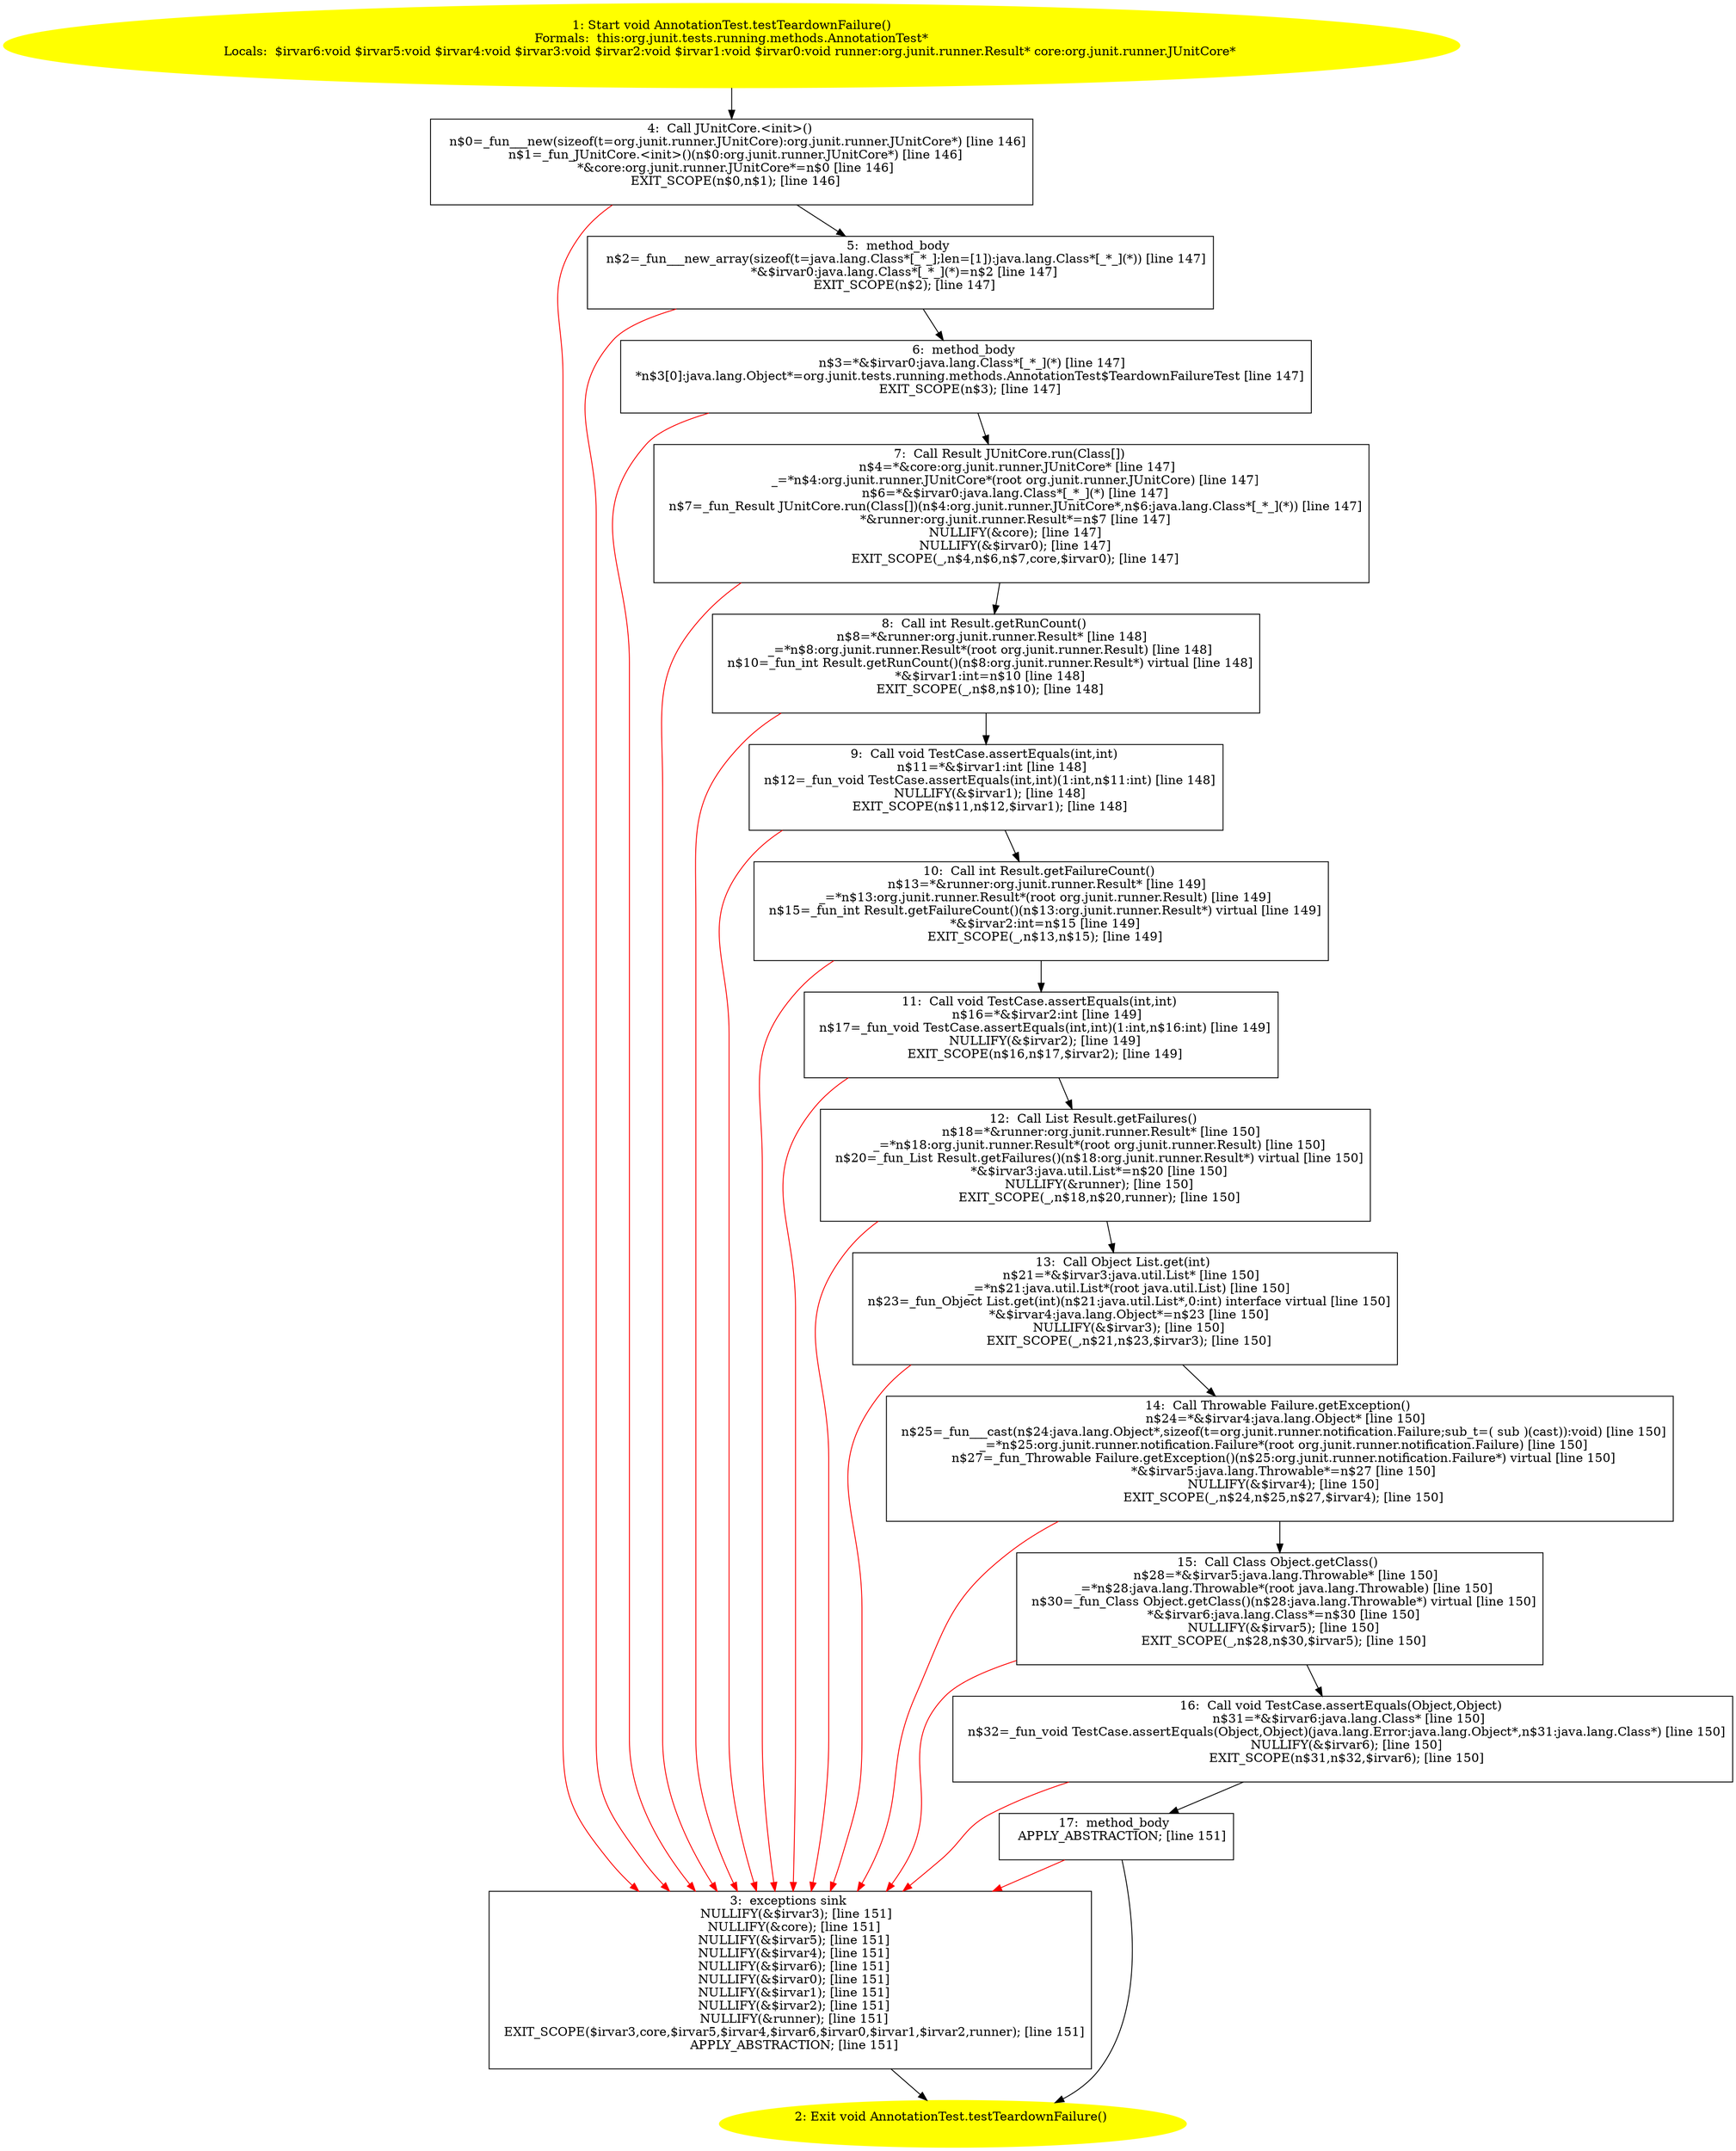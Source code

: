 /* @generated */
digraph cfg {
"org.junit.tests.running.methods.AnnotationTest.testTeardownFailure():void.fe1ce4a982fdc5f798a5dbe9c7b875a6_1" [label="1: Start void AnnotationTest.testTeardownFailure()\nFormals:  this:org.junit.tests.running.methods.AnnotationTest*\nLocals:  $irvar6:void $irvar5:void $irvar4:void $irvar3:void $irvar2:void $irvar1:void $irvar0:void runner:org.junit.runner.Result* core:org.junit.runner.JUnitCore* \n  " color=yellow style=filled]
	

	 "org.junit.tests.running.methods.AnnotationTest.testTeardownFailure():void.fe1ce4a982fdc5f798a5dbe9c7b875a6_1" -> "org.junit.tests.running.methods.AnnotationTest.testTeardownFailure():void.fe1ce4a982fdc5f798a5dbe9c7b875a6_4" ;
"org.junit.tests.running.methods.AnnotationTest.testTeardownFailure():void.fe1ce4a982fdc5f798a5dbe9c7b875a6_2" [label="2: Exit void AnnotationTest.testTeardownFailure() \n  " color=yellow style=filled]
	

"org.junit.tests.running.methods.AnnotationTest.testTeardownFailure():void.fe1ce4a982fdc5f798a5dbe9c7b875a6_3" [label="3:  exceptions sink \n   NULLIFY(&$irvar3); [line 151]\n  NULLIFY(&core); [line 151]\n  NULLIFY(&$irvar5); [line 151]\n  NULLIFY(&$irvar4); [line 151]\n  NULLIFY(&$irvar6); [line 151]\n  NULLIFY(&$irvar0); [line 151]\n  NULLIFY(&$irvar1); [line 151]\n  NULLIFY(&$irvar2); [line 151]\n  NULLIFY(&runner); [line 151]\n  EXIT_SCOPE($irvar3,core,$irvar5,$irvar4,$irvar6,$irvar0,$irvar1,$irvar2,runner); [line 151]\n  APPLY_ABSTRACTION; [line 151]\n " shape="box"]
	

	 "org.junit.tests.running.methods.AnnotationTest.testTeardownFailure():void.fe1ce4a982fdc5f798a5dbe9c7b875a6_3" -> "org.junit.tests.running.methods.AnnotationTest.testTeardownFailure():void.fe1ce4a982fdc5f798a5dbe9c7b875a6_2" ;
"org.junit.tests.running.methods.AnnotationTest.testTeardownFailure():void.fe1ce4a982fdc5f798a5dbe9c7b875a6_4" [label="4:  Call JUnitCore.<init>() \n   n$0=_fun___new(sizeof(t=org.junit.runner.JUnitCore):org.junit.runner.JUnitCore*) [line 146]\n  n$1=_fun_JUnitCore.<init>()(n$0:org.junit.runner.JUnitCore*) [line 146]\n  *&core:org.junit.runner.JUnitCore*=n$0 [line 146]\n  EXIT_SCOPE(n$0,n$1); [line 146]\n " shape="box"]
	

	 "org.junit.tests.running.methods.AnnotationTest.testTeardownFailure():void.fe1ce4a982fdc5f798a5dbe9c7b875a6_4" -> "org.junit.tests.running.methods.AnnotationTest.testTeardownFailure():void.fe1ce4a982fdc5f798a5dbe9c7b875a6_5" ;
	 "org.junit.tests.running.methods.AnnotationTest.testTeardownFailure():void.fe1ce4a982fdc5f798a5dbe9c7b875a6_4" -> "org.junit.tests.running.methods.AnnotationTest.testTeardownFailure():void.fe1ce4a982fdc5f798a5dbe9c7b875a6_3" [color="red" ];
"org.junit.tests.running.methods.AnnotationTest.testTeardownFailure():void.fe1ce4a982fdc5f798a5dbe9c7b875a6_5" [label="5:  method_body \n   n$2=_fun___new_array(sizeof(t=java.lang.Class*[_*_];len=[1]):java.lang.Class*[_*_](*)) [line 147]\n  *&$irvar0:java.lang.Class*[_*_](*)=n$2 [line 147]\n  EXIT_SCOPE(n$2); [line 147]\n " shape="box"]
	

	 "org.junit.tests.running.methods.AnnotationTest.testTeardownFailure():void.fe1ce4a982fdc5f798a5dbe9c7b875a6_5" -> "org.junit.tests.running.methods.AnnotationTest.testTeardownFailure():void.fe1ce4a982fdc5f798a5dbe9c7b875a6_6" ;
	 "org.junit.tests.running.methods.AnnotationTest.testTeardownFailure():void.fe1ce4a982fdc5f798a5dbe9c7b875a6_5" -> "org.junit.tests.running.methods.AnnotationTest.testTeardownFailure():void.fe1ce4a982fdc5f798a5dbe9c7b875a6_3" [color="red" ];
"org.junit.tests.running.methods.AnnotationTest.testTeardownFailure():void.fe1ce4a982fdc5f798a5dbe9c7b875a6_6" [label="6:  method_body \n   n$3=*&$irvar0:java.lang.Class*[_*_](*) [line 147]\n  *n$3[0]:java.lang.Object*=org.junit.tests.running.methods.AnnotationTest$TeardownFailureTest [line 147]\n  EXIT_SCOPE(n$3); [line 147]\n " shape="box"]
	

	 "org.junit.tests.running.methods.AnnotationTest.testTeardownFailure():void.fe1ce4a982fdc5f798a5dbe9c7b875a6_6" -> "org.junit.tests.running.methods.AnnotationTest.testTeardownFailure():void.fe1ce4a982fdc5f798a5dbe9c7b875a6_7" ;
	 "org.junit.tests.running.methods.AnnotationTest.testTeardownFailure():void.fe1ce4a982fdc5f798a5dbe9c7b875a6_6" -> "org.junit.tests.running.methods.AnnotationTest.testTeardownFailure():void.fe1ce4a982fdc5f798a5dbe9c7b875a6_3" [color="red" ];
"org.junit.tests.running.methods.AnnotationTest.testTeardownFailure():void.fe1ce4a982fdc5f798a5dbe9c7b875a6_7" [label="7:  Call Result JUnitCore.run(Class[]) \n   n$4=*&core:org.junit.runner.JUnitCore* [line 147]\n  _=*n$4:org.junit.runner.JUnitCore*(root org.junit.runner.JUnitCore) [line 147]\n  n$6=*&$irvar0:java.lang.Class*[_*_](*) [line 147]\n  n$7=_fun_Result JUnitCore.run(Class[])(n$4:org.junit.runner.JUnitCore*,n$6:java.lang.Class*[_*_](*)) [line 147]\n  *&runner:org.junit.runner.Result*=n$7 [line 147]\n  NULLIFY(&core); [line 147]\n  NULLIFY(&$irvar0); [line 147]\n  EXIT_SCOPE(_,n$4,n$6,n$7,core,$irvar0); [line 147]\n " shape="box"]
	

	 "org.junit.tests.running.methods.AnnotationTest.testTeardownFailure():void.fe1ce4a982fdc5f798a5dbe9c7b875a6_7" -> "org.junit.tests.running.methods.AnnotationTest.testTeardownFailure():void.fe1ce4a982fdc5f798a5dbe9c7b875a6_8" ;
	 "org.junit.tests.running.methods.AnnotationTest.testTeardownFailure():void.fe1ce4a982fdc5f798a5dbe9c7b875a6_7" -> "org.junit.tests.running.methods.AnnotationTest.testTeardownFailure():void.fe1ce4a982fdc5f798a5dbe9c7b875a6_3" [color="red" ];
"org.junit.tests.running.methods.AnnotationTest.testTeardownFailure():void.fe1ce4a982fdc5f798a5dbe9c7b875a6_8" [label="8:  Call int Result.getRunCount() \n   n$8=*&runner:org.junit.runner.Result* [line 148]\n  _=*n$8:org.junit.runner.Result*(root org.junit.runner.Result) [line 148]\n  n$10=_fun_int Result.getRunCount()(n$8:org.junit.runner.Result*) virtual [line 148]\n  *&$irvar1:int=n$10 [line 148]\n  EXIT_SCOPE(_,n$8,n$10); [line 148]\n " shape="box"]
	

	 "org.junit.tests.running.methods.AnnotationTest.testTeardownFailure():void.fe1ce4a982fdc5f798a5dbe9c7b875a6_8" -> "org.junit.tests.running.methods.AnnotationTest.testTeardownFailure():void.fe1ce4a982fdc5f798a5dbe9c7b875a6_9" ;
	 "org.junit.tests.running.methods.AnnotationTest.testTeardownFailure():void.fe1ce4a982fdc5f798a5dbe9c7b875a6_8" -> "org.junit.tests.running.methods.AnnotationTest.testTeardownFailure():void.fe1ce4a982fdc5f798a5dbe9c7b875a6_3" [color="red" ];
"org.junit.tests.running.methods.AnnotationTest.testTeardownFailure():void.fe1ce4a982fdc5f798a5dbe9c7b875a6_9" [label="9:  Call void TestCase.assertEquals(int,int) \n   n$11=*&$irvar1:int [line 148]\n  n$12=_fun_void TestCase.assertEquals(int,int)(1:int,n$11:int) [line 148]\n  NULLIFY(&$irvar1); [line 148]\n  EXIT_SCOPE(n$11,n$12,$irvar1); [line 148]\n " shape="box"]
	

	 "org.junit.tests.running.methods.AnnotationTest.testTeardownFailure():void.fe1ce4a982fdc5f798a5dbe9c7b875a6_9" -> "org.junit.tests.running.methods.AnnotationTest.testTeardownFailure():void.fe1ce4a982fdc5f798a5dbe9c7b875a6_10" ;
	 "org.junit.tests.running.methods.AnnotationTest.testTeardownFailure():void.fe1ce4a982fdc5f798a5dbe9c7b875a6_9" -> "org.junit.tests.running.methods.AnnotationTest.testTeardownFailure():void.fe1ce4a982fdc5f798a5dbe9c7b875a6_3" [color="red" ];
"org.junit.tests.running.methods.AnnotationTest.testTeardownFailure():void.fe1ce4a982fdc5f798a5dbe9c7b875a6_10" [label="10:  Call int Result.getFailureCount() \n   n$13=*&runner:org.junit.runner.Result* [line 149]\n  _=*n$13:org.junit.runner.Result*(root org.junit.runner.Result) [line 149]\n  n$15=_fun_int Result.getFailureCount()(n$13:org.junit.runner.Result*) virtual [line 149]\n  *&$irvar2:int=n$15 [line 149]\n  EXIT_SCOPE(_,n$13,n$15); [line 149]\n " shape="box"]
	

	 "org.junit.tests.running.methods.AnnotationTest.testTeardownFailure():void.fe1ce4a982fdc5f798a5dbe9c7b875a6_10" -> "org.junit.tests.running.methods.AnnotationTest.testTeardownFailure():void.fe1ce4a982fdc5f798a5dbe9c7b875a6_11" ;
	 "org.junit.tests.running.methods.AnnotationTest.testTeardownFailure():void.fe1ce4a982fdc5f798a5dbe9c7b875a6_10" -> "org.junit.tests.running.methods.AnnotationTest.testTeardownFailure():void.fe1ce4a982fdc5f798a5dbe9c7b875a6_3" [color="red" ];
"org.junit.tests.running.methods.AnnotationTest.testTeardownFailure():void.fe1ce4a982fdc5f798a5dbe9c7b875a6_11" [label="11:  Call void TestCase.assertEquals(int,int) \n   n$16=*&$irvar2:int [line 149]\n  n$17=_fun_void TestCase.assertEquals(int,int)(1:int,n$16:int) [line 149]\n  NULLIFY(&$irvar2); [line 149]\n  EXIT_SCOPE(n$16,n$17,$irvar2); [line 149]\n " shape="box"]
	

	 "org.junit.tests.running.methods.AnnotationTest.testTeardownFailure():void.fe1ce4a982fdc5f798a5dbe9c7b875a6_11" -> "org.junit.tests.running.methods.AnnotationTest.testTeardownFailure():void.fe1ce4a982fdc5f798a5dbe9c7b875a6_12" ;
	 "org.junit.tests.running.methods.AnnotationTest.testTeardownFailure():void.fe1ce4a982fdc5f798a5dbe9c7b875a6_11" -> "org.junit.tests.running.methods.AnnotationTest.testTeardownFailure():void.fe1ce4a982fdc5f798a5dbe9c7b875a6_3" [color="red" ];
"org.junit.tests.running.methods.AnnotationTest.testTeardownFailure():void.fe1ce4a982fdc5f798a5dbe9c7b875a6_12" [label="12:  Call List Result.getFailures() \n   n$18=*&runner:org.junit.runner.Result* [line 150]\n  _=*n$18:org.junit.runner.Result*(root org.junit.runner.Result) [line 150]\n  n$20=_fun_List Result.getFailures()(n$18:org.junit.runner.Result*) virtual [line 150]\n  *&$irvar3:java.util.List*=n$20 [line 150]\n  NULLIFY(&runner); [line 150]\n  EXIT_SCOPE(_,n$18,n$20,runner); [line 150]\n " shape="box"]
	

	 "org.junit.tests.running.methods.AnnotationTest.testTeardownFailure():void.fe1ce4a982fdc5f798a5dbe9c7b875a6_12" -> "org.junit.tests.running.methods.AnnotationTest.testTeardownFailure():void.fe1ce4a982fdc5f798a5dbe9c7b875a6_13" ;
	 "org.junit.tests.running.methods.AnnotationTest.testTeardownFailure():void.fe1ce4a982fdc5f798a5dbe9c7b875a6_12" -> "org.junit.tests.running.methods.AnnotationTest.testTeardownFailure():void.fe1ce4a982fdc5f798a5dbe9c7b875a6_3" [color="red" ];
"org.junit.tests.running.methods.AnnotationTest.testTeardownFailure():void.fe1ce4a982fdc5f798a5dbe9c7b875a6_13" [label="13:  Call Object List.get(int) \n   n$21=*&$irvar3:java.util.List* [line 150]\n  _=*n$21:java.util.List*(root java.util.List) [line 150]\n  n$23=_fun_Object List.get(int)(n$21:java.util.List*,0:int) interface virtual [line 150]\n  *&$irvar4:java.lang.Object*=n$23 [line 150]\n  NULLIFY(&$irvar3); [line 150]\n  EXIT_SCOPE(_,n$21,n$23,$irvar3); [line 150]\n " shape="box"]
	

	 "org.junit.tests.running.methods.AnnotationTest.testTeardownFailure():void.fe1ce4a982fdc5f798a5dbe9c7b875a6_13" -> "org.junit.tests.running.methods.AnnotationTest.testTeardownFailure():void.fe1ce4a982fdc5f798a5dbe9c7b875a6_14" ;
	 "org.junit.tests.running.methods.AnnotationTest.testTeardownFailure():void.fe1ce4a982fdc5f798a5dbe9c7b875a6_13" -> "org.junit.tests.running.methods.AnnotationTest.testTeardownFailure():void.fe1ce4a982fdc5f798a5dbe9c7b875a6_3" [color="red" ];
"org.junit.tests.running.methods.AnnotationTest.testTeardownFailure():void.fe1ce4a982fdc5f798a5dbe9c7b875a6_14" [label="14:  Call Throwable Failure.getException() \n   n$24=*&$irvar4:java.lang.Object* [line 150]\n  n$25=_fun___cast(n$24:java.lang.Object*,sizeof(t=org.junit.runner.notification.Failure;sub_t=( sub )(cast)):void) [line 150]\n  _=*n$25:org.junit.runner.notification.Failure*(root org.junit.runner.notification.Failure) [line 150]\n  n$27=_fun_Throwable Failure.getException()(n$25:org.junit.runner.notification.Failure*) virtual [line 150]\n  *&$irvar5:java.lang.Throwable*=n$27 [line 150]\n  NULLIFY(&$irvar4); [line 150]\n  EXIT_SCOPE(_,n$24,n$25,n$27,$irvar4); [line 150]\n " shape="box"]
	

	 "org.junit.tests.running.methods.AnnotationTest.testTeardownFailure():void.fe1ce4a982fdc5f798a5dbe9c7b875a6_14" -> "org.junit.tests.running.methods.AnnotationTest.testTeardownFailure():void.fe1ce4a982fdc5f798a5dbe9c7b875a6_15" ;
	 "org.junit.tests.running.methods.AnnotationTest.testTeardownFailure():void.fe1ce4a982fdc5f798a5dbe9c7b875a6_14" -> "org.junit.tests.running.methods.AnnotationTest.testTeardownFailure():void.fe1ce4a982fdc5f798a5dbe9c7b875a6_3" [color="red" ];
"org.junit.tests.running.methods.AnnotationTest.testTeardownFailure():void.fe1ce4a982fdc5f798a5dbe9c7b875a6_15" [label="15:  Call Class Object.getClass() \n   n$28=*&$irvar5:java.lang.Throwable* [line 150]\n  _=*n$28:java.lang.Throwable*(root java.lang.Throwable) [line 150]\n  n$30=_fun_Class Object.getClass()(n$28:java.lang.Throwable*) virtual [line 150]\n  *&$irvar6:java.lang.Class*=n$30 [line 150]\n  NULLIFY(&$irvar5); [line 150]\n  EXIT_SCOPE(_,n$28,n$30,$irvar5); [line 150]\n " shape="box"]
	

	 "org.junit.tests.running.methods.AnnotationTest.testTeardownFailure():void.fe1ce4a982fdc5f798a5dbe9c7b875a6_15" -> "org.junit.tests.running.methods.AnnotationTest.testTeardownFailure():void.fe1ce4a982fdc5f798a5dbe9c7b875a6_16" ;
	 "org.junit.tests.running.methods.AnnotationTest.testTeardownFailure():void.fe1ce4a982fdc5f798a5dbe9c7b875a6_15" -> "org.junit.tests.running.methods.AnnotationTest.testTeardownFailure():void.fe1ce4a982fdc5f798a5dbe9c7b875a6_3" [color="red" ];
"org.junit.tests.running.methods.AnnotationTest.testTeardownFailure():void.fe1ce4a982fdc5f798a5dbe9c7b875a6_16" [label="16:  Call void TestCase.assertEquals(Object,Object) \n   n$31=*&$irvar6:java.lang.Class* [line 150]\n  n$32=_fun_void TestCase.assertEquals(Object,Object)(java.lang.Error:java.lang.Object*,n$31:java.lang.Class*) [line 150]\n  NULLIFY(&$irvar6); [line 150]\n  EXIT_SCOPE(n$31,n$32,$irvar6); [line 150]\n " shape="box"]
	

	 "org.junit.tests.running.methods.AnnotationTest.testTeardownFailure():void.fe1ce4a982fdc5f798a5dbe9c7b875a6_16" -> "org.junit.tests.running.methods.AnnotationTest.testTeardownFailure():void.fe1ce4a982fdc5f798a5dbe9c7b875a6_17" ;
	 "org.junit.tests.running.methods.AnnotationTest.testTeardownFailure():void.fe1ce4a982fdc5f798a5dbe9c7b875a6_16" -> "org.junit.tests.running.methods.AnnotationTest.testTeardownFailure():void.fe1ce4a982fdc5f798a5dbe9c7b875a6_3" [color="red" ];
"org.junit.tests.running.methods.AnnotationTest.testTeardownFailure():void.fe1ce4a982fdc5f798a5dbe9c7b875a6_17" [label="17:  method_body \n   APPLY_ABSTRACTION; [line 151]\n " shape="box"]
	

	 "org.junit.tests.running.methods.AnnotationTest.testTeardownFailure():void.fe1ce4a982fdc5f798a5dbe9c7b875a6_17" -> "org.junit.tests.running.methods.AnnotationTest.testTeardownFailure():void.fe1ce4a982fdc5f798a5dbe9c7b875a6_2" ;
	 "org.junit.tests.running.methods.AnnotationTest.testTeardownFailure():void.fe1ce4a982fdc5f798a5dbe9c7b875a6_17" -> "org.junit.tests.running.methods.AnnotationTest.testTeardownFailure():void.fe1ce4a982fdc5f798a5dbe9c7b875a6_3" [color="red" ];
}
